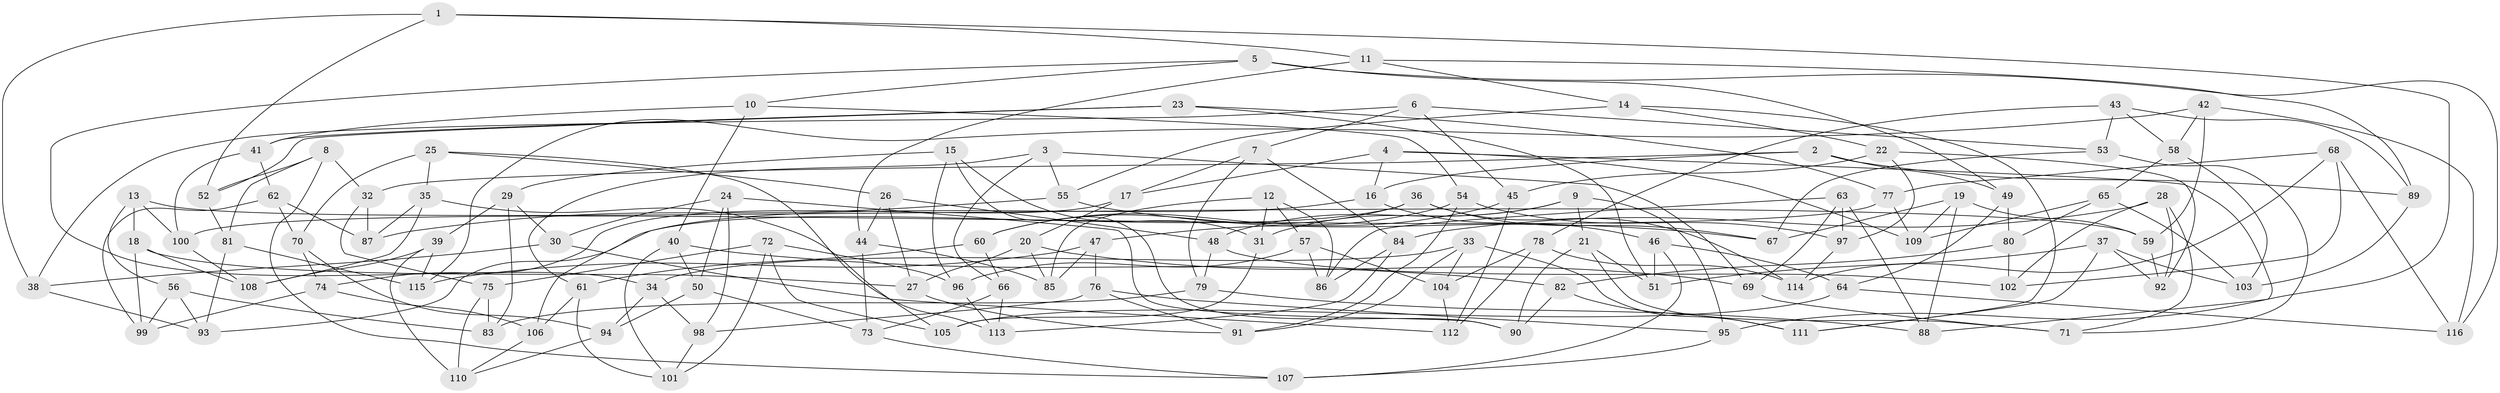 // coarse degree distribution, {7: 0.012345679012345678, 6: 0.19753086419753085, 4: 0.654320987654321, 5: 0.024691358024691357, 10: 0.012345679012345678, 9: 0.012345679012345678, 3: 0.04938271604938271, 8: 0.037037037037037035}
// Generated by graph-tools (version 1.1) at 2025/20/03/04/25 18:20:55]
// undirected, 116 vertices, 232 edges
graph export_dot {
graph [start="1"]
  node [color=gray90,style=filled];
  1;
  2;
  3;
  4;
  5;
  6;
  7;
  8;
  9;
  10;
  11;
  12;
  13;
  14;
  15;
  16;
  17;
  18;
  19;
  20;
  21;
  22;
  23;
  24;
  25;
  26;
  27;
  28;
  29;
  30;
  31;
  32;
  33;
  34;
  35;
  36;
  37;
  38;
  39;
  40;
  41;
  42;
  43;
  44;
  45;
  46;
  47;
  48;
  49;
  50;
  51;
  52;
  53;
  54;
  55;
  56;
  57;
  58;
  59;
  60;
  61;
  62;
  63;
  64;
  65;
  66;
  67;
  68;
  69;
  70;
  71;
  72;
  73;
  74;
  75;
  76;
  77;
  78;
  79;
  80;
  81;
  82;
  83;
  84;
  85;
  86;
  87;
  88;
  89;
  90;
  91;
  92;
  93;
  94;
  95;
  96;
  97;
  98;
  99;
  100;
  101;
  102;
  103;
  104;
  105;
  106;
  107;
  108;
  109;
  110;
  111;
  112;
  113;
  114;
  115;
  116;
  1 -- 95;
  1 -- 38;
  1 -- 11;
  1 -- 52;
  2 -- 32;
  2 -- 49;
  2 -- 16;
  2 -- 89;
  3 -- 55;
  3 -- 69;
  3 -- 61;
  3 -- 66;
  4 -- 88;
  4 -- 17;
  4 -- 16;
  4 -- 109;
  5 -- 49;
  5 -- 10;
  5 -- 34;
  5 -- 116;
  6 -- 38;
  6 -- 7;
  6 -- 53;
  6 -- 45;
  7 -- 17;
  7 -- 79;
  7 -- 84;
  8 -- 32;
  8 -- 107;
  8 -- 81;
  8 -- 52;
  9 -- 95;
  9 -- 21;
  9 -- 48;
  9 -- 31;
  10 -- 40;
  10 -- 54;
  10 -- 41;
  11 -- 44;
  11 -- 89;
  11 -- 14;
  12 -- 57;
  12 -- 85;
  12 -- 86;
  12 -- 31;
  13 -- 59;
  13 -- 56;
  13 -- 18;
  13 -- 100;
  14 -- 111;
  14 -- 22;
  14 -- 55;
  15 -- 90;
  15 -- 29;
  15 -- 96;
  15 -- 31;
  16 -- 106;
  16 -- 46;
  17 -- 20;
  17 -- 74;
  18 -- 108;
  18 -- 99;
  18 -- 27;
  19 -- 88;
  19 -- 109;
  19 -- 67;
  19 -- 59;
  20 -- 69;
  20 -- 27;
  20 -- 85;
  21 -- 71;
  21 -- 51;
  21 -- 90;
  22 -- 45;
  22 -- 97;
  22 -- 92;
  23 -- 51;
  23 -- 77;
  23 -- 41;
  23 -- 52;
  24 -- 50;
  24 -- 98;
  24 -- 30;
  24 -- 90;
  25 -- 26;
  25 -- 113;
  25 -- 35;
  25 -- 70;
  26 -- 48;
  26 -- 27;
  26 -- 44;
  27 -- 91;
  28 -- 92;
  28 -- 84;
  28 -- 102;
  28 -- 71;
  29 -- 83;
  29 -- 30;
  29 -- 39;
  30 -- 112;
  30 -- 38;
  31 -- 105;
  32 -- 87;
  32 -- 75;
  33 -- 104;
  33 -- 111;
  33 -- 34;
  33 -- 91;
  34 -- 94;
  34 -- 98;
  35 -- 87;
  35 -- 108;
  35 -- 105;
  36 -- 60;
  36 -- 114;
  36 -- 93;
  36 -- 67;
  37 -- 111;
  37 -- 51;
  37 -- 103;
  37 -- 92;
  38 -- 93;
  39 -- 110;
  39 -- 115;
  39 -- 108;
  40 -- 50;
  40 -- 82;
  40 -- 101;
  41 -- 100;
  41 -- 62;
  42 -- 115;
  42 -- 59;
  42 -- 58;
  42 -- 116;
  43 -- 53;
  43 -- 58;
  43 -- 89;
  43 -- 78;
  44 -- 85;
  44 -- 73;
  45 -- 112;
  45 -- 47;
  46 -- 64;
  46 -- 51;
  46 -- 107;
  47 -- 76;
  47 -- 85;
  47 -- 115;
  48 -- 102;
  48 -- 79;
  49 -- 64;
  49 -- 80;
  50 -- 94;
  50 -- 73;
  52 -- 81;
  53 -- 71;
  53 -- 67;
  54 -- 60;
  54 -- 91;
  54 -- 97;
  55 -- 67;
  55 -- 87;
  56 -- 93;
  56 -- 83;
  56 -- 99;
  57 -- 104;
  57 -- 96;
  57 -- 86;
  58 -- 65;
  58 -- 103;
  59 -- 92;
  60 -- 66;
  60 -- 61;
  61 -- 106;
  61 -- 101;
  62 -- 70;
  62 -- 87;
  62 -- 99;
  63 -- 86;
  63 -- 69;
  63 -- 88;
  63 -- 97;
  64 -- 105;
  64 -- 116;
  65 -- 80;
  65 -- 109;
  65 -- 103;
  66 -- 113;
  66 -- 73;
  68 -- 77;
  68 -- 114;
  68 -- 102;
  68 -- 116;
  69 -- 71;
  70 -- 94;
  70 -- 74;
  72 -- 105;
  72 -- 101;
  72 -- 96;
  72 -- 75;
  73 -- 107;
  74 -- 106;
  74 -- 99;
  75 -- 110;
  75 -- 83;
  76 -- 98;
  76 -- 91;
  76 -- 95;
  77 -- 109;
  77 -- 100;
  78 -- 104;
  78 -- 112;
  78 -- 114;
  79 -- 88;
  79 -- 83;
  80 -- 102;
  80 -- 82;
  81 -- 93;
  81 -- 115;
  82 -- 111;
  82 -- 90;
  84 -- 113;
  84 -- 86;
  89 -- 103;
  94 -- 110;
  95 -- 107;
  96 -- 113;
  97 -- 114;
  98 -- 101;
  100 -- 108;
  104 -- 112;
  106 -- 110;
}
